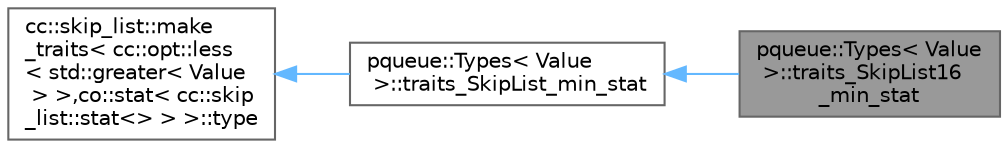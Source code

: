 digraph "pqueue::Types&lt; Value &gt;::traits_SkipList16_min_stat"
{
 // LATEX_PDF_SIZE
  bgcolor="transparent";
  edge [fontname=Helvetica,fontsize=10,labelfontname=Helvetica,labelfontsize=10];
  node [fontname=Helvetica,fontsize=10,shape=box,height=0.2,width=0.4];
  rankdir="LR";
  Node1 [id="Node000001",label="pqueue::Types\< Value\l \>::traits_SkipList16\l_min_stat",height=0.2,width=0.4,color="gray40", fillcolor="grey60", style="filled", fontcolor="black",tooltip=" "];
  Node2 -> Node1 [id="edge1_Node000001_Node000002",dir="back",color="steelblue1",style="solid",tooltip=" "];
  Node2 [id="Node000002",label="pqueue::Types\< Value\l \>::traits_SkipList_min_stat",height=0.2,width=0.4,color="gray40", fillcolor="white", style="filled",URL="$structpqueue_1_1_types_1_1traits___skip_list__min__stat.html",tooltip=" "];
  Node3 -> Node2 [id="edge2_Node000002_Node000003",dir="back",color="steelblue1",style="solid",tooltip=" "];
  Node3 [id="Node000003",label="cc::skip_list::make\l_traits\< cc::opt::less\l\< std::greater\< Value\l \> \>,co::stat\< cc::skip\l_list::stat\<\> \> \>::type",height=0.2,width=0.4,color="gray40", fillcolor="white", style="filled",tooltip=" "];
}

